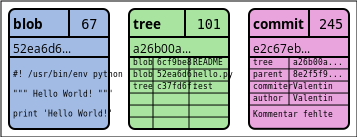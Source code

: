 <?xml version="1.0" encoding="UTF-8"?>
<dia:diagram xmlns:dia="http://www.lysator.liu.se/~alla/dia/">
  <dia:layer name="BG Frame" visible="true">
    <dia:object type="Standard - Box" version="0" id="O0">
      <dia:attribute name="obj_pos">
        <dia:point val="0,0"/>
      </dia:attribute>
      <dia:attribute name="obj_bb">
        <dia:rectangle val="-5.877e-039,-5.877e-039;17.8,6.8"/>
      </dia:attribute>
      <dia:attribute name="elem_corner">
        <dia:point val="0,0"/>
      </dia:attribute>
      <dia:attribute name="elem_width">
        <dia:real val="17.8"/>
      </dia:attribute>
      <dia:attribute name="elem_height">
        <dia:real val="6.8"/>
      </dia:attribute>
      <dia:attribute name="border_width">
        <dia:real val="1.175e-038"/>
      </dia:attribute>
      <dia:attribute name="show_background">
        <dia:boolean val="false"/>
      </dia:attribute>
    </dia:object>
  </dia:layer>
  <dia:layer name="Diagrams" visible="true" active="true">
    <dia:object type="Standard - Box" version="0" id="O1">
      <dia:attribute name="obj_pos">
        <dia:point val="0.4,0.4"/>
      </dia:attribute>
      <dia:attribute name="obj_bb">
        <dia:rectangle val="0.35,0.35;5.45,6.45"/>
      </dia:attribute>
      <dia:attribute name="elem_corner">
        <dia:point val="0.4,0.4"/>
      </dia:attribute>
      <dia:attribute name="elem_width">
        <dia:real val="5"/>
      </dia:attribute>
      <dia:attribute name="elem_height">
        <dia:real val="6"/>
      </dia:attribute>
      <dia:attribute name="border_width">
        <dia:real val="0.1"/>
      </dia:attribute>
      <dia:attribute name="inner_color">
        <dia:color val="#a1bbe5"/>
      </dia:attribute>
      <dia:attribute name="show_background">
        <dia:boolean val="true"/>
      </dia:attribute>
      <dia:attribute name="corner_radius">
        <dia:real val="0.3"/>
      </dia:attribute>
    </dia:object>
    <dia:object type="Standard - Box" version="0" id="O2">
      <dia:attribute name="obj_pos">
        <dia:point val="6.4,0.4"/>
      </dia:attribute>
      <dia:attribute name="obj_bb">
        <dia:rectangle val="6.35,0.35;11.45,6.45"/>
      </dia:attribute>
      <dia:attribute name="elem_corner">
        <dia:point val="6.4,0.4"/>
      </dia:attribute>
      <dia:attribute name="elem_width">
        <dia:real val="5"/>
      </dia:attribute>
      <dia:attribute name="elem_height">
        <dia:real val="6"/>
      </dia:attribute>
      <dia:attribute name="border_width">
        <dia:real val="0.1"/>
      </dia:attribute>
      <dia:attribute name="inner_color">
        <dia:color val="#a9e5a1"/>
      </dia:attribute>
      <dia:attribute name="show_background">
        <dia:boolean val="true"/>
      </dia:attribute>
      <dia:attribute name="corner_radius">
        <dia:real val="0.3"/>
      </dia:attribute>
    </dia:object>
    <dia:object type="Standard - Box" version="0" id="O3">
      <dia:attribute name="obj_pos">
        <dia:point val="12.4,0.4"/>
      </dia:attribute>
      <dia:attribute name="obj_bb">
        <dia:rectangle val="12.35,0.35;17.45,6.441"/>
      </dia:attribute>
      <dia:attribute name="elem_corner">
        <dia:point val="12.4,0.4"/>
      </dia:attribute>
      <dia:attribute name="elem_width">
        <dia:real val="5"/>
      </dia:attribute>
      <dia:attribute name="elem_height">
        <dia:real val="5.991"/>
      </dia:attribute>
      <dia:attribute name="border_width">
        <dia:real val="0.1"/>
      </dia:attribute>
      <dia:attribute name="inner_color">
        <dia:color val="#e9a4de"/>
      </dia:attribute>
      <dia:attribute name="show_background">
        <dia:boolean val="true"/>
      </dia:attribute>
      <dia:attribute name="corner_radius">
        <dia:real val="0.3"/>
      </dia:attribute>
    </dia:object>
    <dia:object type="Standard - Text" version="1" id="O4">
      <dia:attribute name="obj_pos">
        <dia:point val="0.6,1.4"/>
      </dia:attribute>
      <dia:attribute name="obj_bb">
        <dia:rectangle val="0.6,0.675;2.083,1.597"/>
      </dia:attribute>
      <dia:attribute name="text">
        <dia:composite type="text">
          <dia:attribute name="string">
            <dia:string>#blob#</dia:string>
          </dia:attribute>
          <dia:attribute name="font">
            <dia:font family="Open Sans" style="80" name="Courier"/>
          </dia:attribute>
          <dia:attribute name="height">
            <dia:real val="0.847"/>
          </dia:attribute>
          <dia:attribute name="pos">
            <dia:point val="0.6,1.4"/>
          </dia:attribute>
          <dia:attribute name="color">
            <dia:color val="#000000"/>
          </dia:attribute>
          <dia:attribute name="alignment">
            <dia:enum val="0"/>
          </dia:attribute>
        </dia:composite>
      </dia:attribute>
      <dia:attribute name="valign">
        <dia:enum val="3"/>
      </dia:attribute>
    </dia:object>
    <dia:object type="Standard - Text" version="1" id="O5">
      <dia:attribute name="obj_pos">
        <dia:point val="6.6,1.4"/>
      </dia:attribute>
      <dia:attribute name="obj_bb">
        <dia:rectangle val="6.6,0.675;8.002,1.597"/>
      </dia:attribute>
      <dia:attribute name="text">
        <dia:composite type="text">
          <dia:attribute name="string">
            <dia:string>#tree#</dia:string>
          </dia:attribute>
          <dia:attribute name="font">
            <dia:font family="Open Sans" style="80" name="Courier"/>
          </dia:attribute>
          <dia:attribute name="height">
            <dia:real val="0.847"/>
          </dia:attribute>
          <dia:attribute name="pos">
            <dia:point val="6.6,1.4"/>
          </dia:attribute>
          <dia:attribute name="color">
            <dia:color val="#000000"/>
          </dia:attribute>
          <dia:attribute name="alignment">
            <dia:enum val="0"/>
          </dia:attribute>
        </dia:composite>
      </dia:attribute>
      <dia:attribute name="valign">
        <dia:enum val="3"/>
      </dia:attribute>
    </dia:object>
    <dia:object type="Standard - Text" version="1" id="O6">
      <dia:attribute name="obj_pos">
        <dia:point val="12.6,1.4"/>
      </dia:attribute>
      <dia:attribute name="obj_bb">
        <dia:rectangle val="12.6,0.675;15.2,1.597"/>
      </dia:attribute>
      <dia:attribute name="text">
        <dia:composite type="text">
          <dia:attribute name="string">
            <dia:string>#commit#</dia:string>
          </dia:attribute>
          <dia:attribute name="font">
            <dia:font family="Open Sans" style="80" name="Courier"/>
          </dia:attribute>
          <dia:attribute name="height">
            <dia:real val="0.847"/>
          </dia:attribute>
          <dia:attribute name="pos">
            <dia:point val="12.6,1.4"/>
          </dia:attribute>
          <dia:attribute name="color">
            <dia:color val="#000000"/>
          </dia:attribute>
          <dia:attribute name="alignment">
            <dia:enum val="0"/>
          </dia:attribute>
        </dia:composite>
      </dia:attribute>
      <dia:attribute name="valign">
        <dia:enum val="3"/>
      </dia:attribute>
    </dia:object>
    <dia:object type="Standard - Line" version="0" id="O7">
      <dia:attribute name="obj_pos">
        <dia:point val="3.4,1.8"/>
      </dia:attribute>
      <dia:attribute name="obj_bb">
        <dia:rectangle val="3.35,0.35;3.45,1.85"/>
      </dia:attribute>
      <dia:attribute name="conn_endpoints">
        <dia:point val="3.4,1.8"/>
        <dia:point val="3.4,0.4"/>
      </dia:attribute>
      <dia:attribute name="numcp">
        <dia:int val="1"/>
      </dia:attribute>
    </dia:object>
    <dia:object type="Standard - Line" version="0" id="O8">
      <dia:attribute name="obj_pos">
        <dia:point val="6.4,1.8"/>
      </dia:attribute>
      <dia:attribute name="obj_bb">
        <dia:rectangle val="6.35,1.75;11.45,1.85"/>
      </dia:attribute>
      <dia:attribute name="conn_endpoints">
        <dia:point val="6.4,1.8"/>
        <dia:point val="11.4,1.8"/>
      </dia:attribute>
      <dia:attribute name="numcp">
        <dia:int val="1"/>
      </dia:attribute>
    </dia:object>
    <dia:object type="Standard - Line" version="0" id="O9">
      <dia:attribute name="obj_pos">
        <dia:point val="0.4,1.8"/>
      </dia:attribute>
      <dia:attribute name="obj_bb">
        <dia:rectangle val="0.35,1.75;5.45,1.85"/>
      </dia:attribute>
      <dia:attribute name="conn_endpoints">
        <dia:point val="0.4,1.8"/>
        <dia:point val="5.4,1.8"/>
      </dia:attribute>
      <dia:attribute name="numcp">
        <dia:int val="1"/>
      </dia:attribute>
    </dia:object>
    <dia:object type="Standard - Line" version="0" id="O10">
      <dia:attribute name="obj_pos">
        <dia:point val="12.4,1.8"/>
      </dia:attribute>
      <dia:attribute name="obj_bb">
        <dia:rectangle val="12.35,1.75;17.45,1.85"/>
      </dia:attribute>
      <dia:attribute name="conn_endpoints">
        <dia:point val="12.4,1.8"/>
        <dia:point val="17.4,1.8"/>
      </dia:attribute>
      <dia:attribute name="numcp">
        <dia:int val="1"/>
      </dia:attribute>
    </dia:object>
    <dia:object type="Standard - Line" version="0" id="O11">
      <dia:attribute name="obj_pos">
        <dia:point val="9.2,1.8"/>
      </dia:attribute>
      <dia:attribute name="obj_bb">
        <dia:rectangle val="9.15,0.35;9.25,1.85"/>
      </dia:attribute>
      <dia:attribute name="conn_endpoints">
        <dia:point val="9.2,1.8"/>
        <dia:point val="9.2,0.4"/>
      </dia:attribute>
      <dia:attribute name="numcp">
        <dia:int val="1"/>
      </dia:attribute>
    </dia:object>
    <dia:object type="Standard - Line" version="0" id="O12">
      <dia:attribute name="obj_pos">
        <dia:point val="15.4,1.8"/>
      </dia:attribute>
      <dia:attribute name="obj_bb">
        <dia:rectangle val="15.35,0.35;15.45,1.85"/>
      </dia:attribute>
      <dia:attribute name="conn_endpoints">
        <dia:point val="15.4,1.8"/>
        <dia:point val="15.4,0.4"/>
      </dia:attribute>
      <dia:attribute name="numcp">
        <dia:int val="1"/>
      </dia:attribute>
    </dia:object>
    <dia:object type="Standard - Text" version="1" id="O13">
      <dia:attribute name="obj_pos">
        <dia:point val="4.017,1.4"/>
      </dia:attribute>
      <dia:attribute name="obj_bb">
        <dia:rectangle val="4.017,0.818;4.692,1.528"/>
      </dia:attribute>
      <dia:attribute name="text">
        <dia:composite type="text">
          <dia:attribute name="string">
            <dia:string>#67#</dia:string>
          </dia:attribute>
          <dia:attribute name="font">
            <dia:font family="Inconsolata" style="0" name="Courier"/>
          </dia:attribute>
          <dia:attribute name="height">
            <dia:real val="0.847"/>
          </dia:attribute>
          <dia:attribute name="pos">
            <dia:point val="4.017,1.4"/>
          </dia:attribute>
          <dia:attribute name="color">
            <dia:color val="#000000"/>
          </dia:attribute>
          <dia:attribute name="alignment">
            <dia:enum val="0"/>
          </dia:attribute>
        </dia:composite>
      </dia:attribute>
      <dia:attribute name="valign">
        <dia:enum val="3"/>
      </dia:attribute>
    </dia:object>
    <dia:object type="Standard - Text" version="1" id="O14">
      <dia:attribute name="obj_pos">
        <dia:point val="0.6,3.8"/>
      </dia:attribute>
      <dia:attribute name="obj_bb">
        <dia:rectangle val="0.6,3.47;4.945,5.846"/>
      </dia:attribute>
      <dia:attribute name="text">
        <dia:composite type="text">
          <dia:attribute name="string">
            <dia:string>##! /usr/bin/env python

""" Hello World! """

print 'Hello World!'#</dia:string>
          </dia:attribute>
          <dia:attribute name="font">
            <dia:font family="Inconsolata" style="0" name="Courier"/>
          </dia:attribute>
          <dia:attribute name="height">
            <dia:real val="0.494"/>
          </dia:attribute>
          <dia:attribute name="pos">
            <dia:point val="0.6,3.8"/>
          </dia:attribute>
          <dia:attribute name="color">
            <dia:color val="#000000"/>
          </dia:attribute>
          <dia:attribute name="alignment">
            <dia:enum val="0"/>
          </dia:attribute>
        </dia:composite>
      </dia:attribute>
      <dia:attribute name="valign">
        <dia:enum val="3"/>
      </dia:attribute>
    </dia:object>
    <dia:object type="Standard - Line" version="0" id="O15">
      <dia:attribute name="obj_pos">
        <dia:point val="0.4,2.8"/>
      </dia:attribute>
      <dia:attribute name="obj_bb">
        <dia:rectangle val="0.35,2.75;5.45,2.85"/>
      </dia:attribute>
      <dia:attribute name="conn_endpoints">
        <dia:point val="0.4,2.8"/>
        <dia:point val="5.4,2.8"/>
      </dia:attribute>
      <dia:attribute name="numcp">
        <dia:int val="1"/>
      </dia:attribute>
    </dia:object>
    <dia:object type="Standard - Text" version="1" id="O16">
      <dia:attribute name="obj_pos">
        <dia:point val="0.6,2.6"/>
      </dia:attribute>
      <dia:attribute name="obj_bb">
        <dia:rectangle val="0.6,1.968;3.458,2.772"/>
      </dia:attribute>
      <dia:attribute name="text">
        <dia:composite type="text">
          <dia:attribute name="string">
            <dia:string>#52ea6d6...#</dia:string>
          </dia:attribute>
          <dia:attribute name="font">
            <dia:font family="Open Sans" style="0" name="Courier"/>
          </dia:attribute>
          <dia:attribute name="height">
            <dia:real val="0.741"/>
          </dia:attribute>
          <dia:attribute name="pos">
            <dia:point val="0.6,2.6"/>
          </dia:attribute>
          <dia:attribute name="color">
            <dia:color val="#000000"/>
          </dia:attribute>
          <dia:attribute name="alignment">
            <dia:enum val="0"/>
          </dia:attribute>
        </dia:composite>
      </dia:attribute>
      <dia:attribute name="valign">
        <dia:enum val="3"/>
      </dia:attribute>
    </dia:object>
    <dia:object type="Standard - Line" version="0" id="O17">
      <dia:attribute name="obj_pos">
        <dia:point val="6.4,2.8"/>
      </dia:attribute>
      <dia:attribute name="obj_bb">
        <dia:rectangle val="6.35,2.75;11.45,2.85"/>
      </dia:attribute>
      <dia:attribute name="conn_endpoints">
        <dia:point val="6.4,2.8"/>
        <dia:point val="11.4,2.8"/>
      </dia:attribute>
      <dia:attribute name="numcp">
        <dia:int val="1"/>
      </dia:attribute>
    </dia:object>
    <dia:object type="Standard - Line" version="0" id="O18">
      <dia:attribute name="obj_pos">
        <dia:point val="12.4,2.8"/>
      </dia:attribute>
      <dia:attribute name="obj_bb">
        <dia:rectangle val="12.35,2.75;17.45,2.85"/>
      </dia:attribute>
      <dia:attribute name="conn_endpoints">
        <dia:point val="12.4,2.8"/>
        <dia:point val="17.4,2.8"/>
      </dia:attribute>
      <dia:attribute name="numcp">
        <dia:int val="1"/>
      </dia:attribute>
    </dia:object>
    <dia:object type="Standard - Text" version="1" id="O19">
      <dia:attribute name="obj_pos">
        <dia:point val="6.6,2.6"/>
      </dia:attribute>
      <dia:attribute name="obj_bb">
        <dia:rectangle val="6.6,1.968;9.455,2.772"/>
      </dia:attribute>
      <dia:attribute name="text">
        <dia:composite type="text">
          <dia:attribute name="string">
            <dia:string>#a26b00a...#</dia:string>
          </dia:attribute>
          <dia:attribute name="font">
            <dia:font family="Open Sans" style="0" name="Courier"/>
          </dia:attribute>
          <dia:attribute name="height">
            <dia:real val="0.741"/>
          </dia:attribute>
          <dia:attribute name="pos">
            <dia:point val="6.6,2.6"/>
          </dia:attribute>
          <dia:attribute name="color">
            <dia:color val="#000000"/>
          </dia:attribute>
          <dia:attribute name="alignment">
            <dia:enum val="0"/>
          </dia:attribute>
        </dia:composite>
      </dia:attribute>
      <dia:attribute name="valign">
        <dia:enum val="3"/>
      </dia:attribute>
    </dia:object>
    <dia:object type="Standard - Text" version="1" id="O20">
      <dia:attribute name="obj_pos">
        <dia:point val="12.6,2.6"/>
      </dia:attribute>
      <dia:attribute name="obj_bb">
        <dia:rectangle val="12.6,1.968;15.402,2.772"/>
      </dia:attribute>
      <dia:attribute name="text">
        <dia:composite type="text">
          <dia:attribute name="string">
            <dia:string>#e2c67eb...#</dia:string>
          </dia:attribute>
          <dia:attribute name="font">
            <dia:font family="Open Sans" style="0" name="Courier"/>
          </dia:attribute>
          <dia:attribute name="height">
            <dia:real val="0.741"/>
          </dia:attribute>
          <dia:attribute name="pos">
            <dia:point val="12.6,2.6"/>
          </dia:attribute>
          <dia:attribute name="color">
            <dia:color val="#000000"/>
          </dia:attribute>
          <dia:attribute name="alignment">
            <dia:enum val="0"/>
          </dia:attribute>
        </dia:composite>
      </dia:attribute>
      <dia:attribute name="valign">
        <dia:enum val="3"/>
      </dia:attribute>
    </dia:object>
    <dia:object type="Standard - Line" version="0" id="O21">
      <dia:attribute name="obj_pos">
        <dia:point val="6.4,3.4"/>
      </dia:attribute>
      <dia:attribute name="obj_bb">
        <dia:rectangle val="6.375,3.375;11.425,3.425"/>
      </dia:attribute>
      <dia:attribute name="conn_endpoints">
        <dia:point val="6.4,3.4"/>
        <dia:point val="11.4,3.4"/>
      </dia:attribute>
      <dia:attribute name="numcp">
        <dia:int val="1"/>
      </dia:attribute>
      <dia:attribute name="line_width">
        <dia:real val="0.05"/>
      </dia:attribute>
      <dia:connections>
        <dia:connection handle="0" to="O2" connection="3"/>
        <dia:connection handle="1" to="O2" connection="4"/>
      </dia:connections>
    </dia:object>
    <dia:object type="Standard - Line" version="0" id="O22">
      <dia:attribute name="obj_pos">
        <dia:point val="6.4,4"/>
      </dia:attribute>
      <dia:attribute name="obj_bb">
        <dia:rectangle val="6.375,3.975;11.425,4.025"/>
      </dia:attribute>
      <dia:attribute name="conn_endpoints">
        <dia:point val="6.4,4"/>
        <dia:point val="11.4,4"/>
      </dia:attribute>
      <dia:attribute name="numcp">
        <dia:int val="1"/>
      </dia:attribute>
      <dia:attribute name="line_width">
        <dia:real val="0.05"/>
      </dia:attribute>
    </dia:object>
    <dia:object type="Standard - Text" version="1" id="O23">
      <dia:attribute name="obj_pos">
        <dia:point val="6.6,4.4"/>
      </dia:attribute>
      <dia:attribute name="obj_bb">
        <dia:rectangle val="6.6,4.07;7.39,4.47"/>
      </dia:attribute>
      <dia:attribute name="text">
        <dia:composite type="text">
          <dia:attribute name="string">
            <dia:string>#tree#</dia:string>
          </dia:attribute>
          <dia:attribute name="font">
            <dia:font family="Inconsolata" style="0" name="Courier"/>
          </dia:attribute>
          <dia:attribute name="height">
            <dia:real val="0.494"/>
          </dia:attribute>
          <dia:attribute name="pos">
            <dia:point val="6.6,4.4"/>
          </dia:attribute>
          <dia:attribute name="color">
            <dia:color val="#000000"/>
          </dia:attribute>
          <dia:attribute name="alignment">
            <dia:enum val="0"/>
          </dia:attribute>
        </dia:composite>
      </dia:attribute>
      <dia:attribute name="valign">
        <dia:enum val="3"/>
      </dia:attribute>
    </dia:object>
    <dia:object type="Standard - Line" version="0" id="O24">
      <dia:attribute name="obj_pos">
        <dia:point val="6.4,4.6"/>
      </dia:attribute>
      <dia:attribute name="obj_bb">
        <dia:rectangle val="6.375,4.575;11.425,4.625"/>
      </dia:attribute>
      <dia:attribute name="conn_endpoints">
        <dia:point val="6.4,4.6"/>
        <dia:point val="11.4,4.6"/>
      </dia:attribute>
      <dia:attribute name="numcp">
        <dia:int val="1"/>
      </dia:attribute>
      <dia:attribute name="line_width">
        <dia:real val="0.05"/>
      </dia:attribute>
    </dia:object>
    <dia:object type="Standard - Text" version="1" id="O25">
      <dia:attribute name="obj_pos">
        <dia:point val="6.6,3.2"/>
      </dia:attribute>
      <dia:attribute name="obj_bb">
        <dia:rectangle val="6.6,2.87;7.39,3.27"/>
      </dia:attribute>
      <dia:attribute name="text">
        <dia:composite type="text">
          <dia:attribute name="string">
            <dia:string>#blob#</dia:string>
          </dia:attribute>
          <dia:attribute name="font">
            <dia:font family="Inconsolata" style="0" name="Courier"/>
          </dia:attribute>
          <dia:attribute name="height">
            <dia:real val="0.494"/>
          </dia:attribute>
          <dia:attribute name="pos">
            <dia:point val="6.6,3.2"/>
          </dia:attribute>
          <dia:attribute name="color">
            <dia:color val="#000000"/>
          </dia:attribute>
          <dia:attribute name="alignment">
            <dia:enum val="0"/>
          </dia:attribute>
        </dia:composite>
      </dia:attribute>
      <dia:attribute name="valign">
        <dia:enum val="3"/>
      </dia:attribute>
    </dia:object>
    <dia:object type="Standard - Line" version="0" id="O26">
      <dia:attribute name="obj_pos">
        <dia:point val="6.4,5.2"/>
      </dia:attribute>
      <dia:attribute name="obj_bb">
        <dia:rectangle val="6.375,5.175;11.425,5.225"/>
      </dia:attribute>
      <dia:attribute name="conn_endpoints">
        <dia:point val="6.4,5.2"/>
        <dia:point val="11.4,5.2"/>
      </dia:attribute>
      <dia:attribute name="numcp">
        <dia:int val="1"/>
      </dia:attribute>
      <dia:attribute name="line_width">
        <dia:real val="0.05"/>
      </dia:attribute>
    </dia:object>
    <dia:object type="Standard - Text" version="1" id="O27">
      <dia:attribute name="obj_pos">
        <dia:point val="6.6,3.8"/>
      </dia:attribute>
      <dia:attribute name="obj_bb">
        <dia:rectangle val="6.6,3.47;7.39,3.87"/>
      </dia:attribute>
      <dia:attribute name="text">
        <dia:composite type="text">
          <dia:attribute name="string">
            <dia:string>#blob#</dia:string>
          </dia:attribute>
          <dia:attribute name="font">
            <dia:font family="Inconsolata" style="0" name="Courier"/>
          </dia:attribute>
          <dia:attribute name="height">
            <dia:real val="0.494"/>
          </dia:attribute>
          <dia:attribute name="pos">
            <dia:point val="6.6,3.8"/>
          </dia:attribute>
          <dia:attribute name="color">
            <dia:color val="#000000"/>
          </dia:attribute>
          <dia:attribute name="alignment">
            <dia:enum val="0"/>
          </dia:attribute>
        </dia:composite>
      </dia:attribute>
      <dia:attribute name="valign">
        <dia:enum val="3"/>
      </dia:attribute>
    </dia:object>
    <dia:object type="Standard - Line" version="0" id="O28">
      <dia:attribute name="obj_pos">
        <dia:point val="6.4,5.8"/>
      </dia:attribute>
      <dia:attribute name="obj_bb">
        <dia:rectangle val="6.375,5.775;11.425,5.825"/>
      </dia:attribute>
      <dia:attribute name="conn_endpoints">
        <dia:point val="6.4,5.8"/>
        <dia:point val="11.4,5.8"/>
      </dia:attribute>
      <dia:attribute name="numcp">
        <dia:int val="1"/>
      </dia:attribute>
      <dia:attribute name="line_width">
        <dia:real val="0.05"/>
      </dia:attribute>
    </dia:object>
    <dia:object type="Standard - Line" version="0" id="O29">
      <dia:attribute name="obj_pos">
        <dia:point val="7.6,6.4"/>
      </dia:attribute>
      <dia:attribute name="obj_bb">
        <dia:rectangle val="7.575,2.775;7.625,6.425"/>
      </dia:attribute>
      <dia:attribute name="conn_endpoints">
        <dia:point val="7.6,6.4"/>
        <dia:point val="7.6,2.8"/>
      </dia:attribute>
      <dia:attribute name="numcp">
        <dia:int val="1"/>
      </dia:attribute>
      <dia:attribute name="line_width">
        <dia:real val="0.05"/>
      </dia:attribute>
    </dia:object>
    <dia:object type="Standard - Line" version="0" id="O30">
      <dia:attribute name="obj_pos">
        <dia:point val="9.4,6.4"/>
      </dia:attribute>
      <dia:attribute name="obj_bb">
        <dia:rectangle val="9.375,2.775;9.425,6.425"/>
      </dia:attribute>
      <dia:attribute name="conn_endpoints">
        <dia:point val="9.4,6.4"/>
        <dia:point val="9.4,2.8"/>
      </dia:attribute>
      <dia:attribute name="numcp">
        <dia:int val="1"/>
      </dia:attribute>
      <dia:attribute name="line_width">
        <dia:real val="0.05"/>
      </dia:attribute>
    </dia:object>
    <dia:object type="Standard - Text" version="1" id="O31">
      <dia:attribute name="obj_pos">
        <dia:point val="7.8,3.2"/>
      </dia:attribute>
      <dia:attribute name="obj_bb">
        <dia:rectangle val="7.8,2.87;9.38,3.27"/>
      </dia:attribute>
      <dia:attribute name="text">
        <dia:composite type="text">
          <dia:attribute name="string">
            <dia:string>#6cf9be8.#</dia:string>
          </dia:attribute>
          <dia:attribute name="font">
            <dia:font family="Inconsolata" style="0" name="Courier"/>
          </dia:attribute>
          <dia:attribute name="height">
            <dia:real val="0.494"/>
          </dia:attribute>
          <dia:attribute name="pos">
            <dia:point val="7.8,3.2"/>
          </dia:attribute>
          <dia:attribute name="color">
            <dia:color val="#000000"/>
          </dia:attribute>
          <dia:attribute name="alignment">
            <dia:enum val="0"/>
          </dia:attribute>
        </dia:composite>
      </dia:attribute>
      <dia:attribute name="valign">
        <dia:enum val="3"/>
      </dia:attribute>
    </dia:object>
    <dia:object type="Standard - Text" version="1" id="O32">
      <dia:attribute name="obj_pos">
        <dia:point val="7.8,3.8"/>
      </dia:attribute>
      <dia:attribute name="obj_bb">
        <dia:rectangle val="7.8,3.47;9.38,3.87"/>
      </dia:attribute>
      <dia:attribute name="text">
        <dia:composite type="text">
          <dia:attribute name="string">
            <dia:string>#52ea6d6.#</dia:string>
          </dia:attribute>
          <dia:attribute name="font">
            <dia:font family="Inconsolata" style="0" name="Courier"/>
          </dia:attribute>
          <dia:attribute name="height">
            <dia:real val="0.494"/>
          </dia:attribute>
          <dia:attribute name="pos">
            <dia:point val="7.8,3.8"/>
          </dia:attribute>
          <dia:attribute name="color">
            <dia:color val="#000000"/>
          </dia:attribute>
          <dia:attribute name="alignment">
            <dia:enum val="0"/>
          </dia:attribute>
        </dia:composite>
      </dia:attribute>
      <dia:attribute name="valign">
        <dia:enum val="3"/>
      </dia:attribute>
    </dia:object>
    <dia:object type="Standard - Text" version="1" id="O33">
      <dia:attribute name="obj_pos">
        <dia:point val="7.8,4.4"/>
      </dia:attribute>
      <dia:attribute name="obj_bb">
        <dia:rectangle val="7.8,4.07;9.38,4.47"/>
      </dia:attribute>
      <dia:attribute name="text">
        <dia:composite type="text">
          <dia:attribute name="string">
            <dia:string>#c37fd6f.#</dia:string>
          </dia:attribute>
          <dia:attribute name="font">
            <dia:font family="Inconsolata" style="0" name="Courier"/>
          </dia:attribute>
          <dia:attribute name="height">
            <dia:real val="0.494"/>
          </dia:attribute>
          <dia:attribute name="pos">
            <dia:point val="7.8,4.4"/>
          </dia:attribute>
          <dia:attribute name="color">
            <dia:color val="#000000"/>
          </dia:attribute>
          <dia:attribute name="alignment">
            <dia:enum val="0"/>
          </dia:attribute>
        </dia:composite>
      </dia:attribute>
      <dia:attribute name="valign">
        <dia:enum val="3"/>
      </dia:attribute>
    </dia:object>
    <dia:object type="Standard - Text" version="1" id="O34">
      <dia:attribute name="obj_pos">
        <dia:point val="9.6,3.8"/>
      </dia:attribute>
      <dia:attribute name="obj_bb">
        <dia:rectangle val="9.6,3.47;11.18,3.87"/>
      </dia:attribute>
      <dia:attribute name="text">
        <dia:composite type="text">
          <dia:attribute name="string">
            <dia:string>#hello.py#</dia:string>
          </dia:attribute>
          <dia:attribute name="font">
            <dia:font family="Inconsolata" style="0" name="Courier"/>
          </dia:attribute>
          <dia:attribute name="height">
            <dia:real val="0.494"/>
          </dia:attribute>
          <dia:attribute name="pos">
            <dia:point val="9.6,3.8"/>
          </dia:attribute>
          <dia:attribute name="color">
            <dia:color val="#000000"/>
          </dia:attribute>
          <dia:attribute name="alignment">
            <dia:enum val="0"/>
          </dia:attribute>
        </dia:composite>
      </dia:attribute>
      <dia:attribute name="valign">
        <dia:enum val="3"/>
      </dia:attribute>
    </dia:object>
    <dia:object type="Standard - Text" version="1" id="O35">
      <dia:attribute name="obj_pos">
        <dia:point val="9.6,4.4"/>
      </dia:attribute>
      <dia:attribute name="obj_bb">
        <dia:rectangle val="9.6,4.07;10.39,4.47"/>
      </dia:attribute>
      <dia:attribute name="text">
        <dia:composite type="text">
          <dia:attribute name="string">
            <dia:string>#test#</dia:string>
          </dia:attribute>
          <dia:attribute name="font">
            <dia:font family="Inconsolata" style="0" name="Courier"/>
          </dia:attribute>
          <dia:attribute name="height">
            <dia:real val="0.494"/>
          </dia:attribute>
          <dia:attribute name="pos">
            <dia:point val="9.6,4.4"/>
          </dia:attribute>
          <dia:attribute name="color">
            <dia:color val="#000000"/>
          </dia:attribute>
          <dia:attribute name="alignment">
            <dia:enum val="0"/>
          </dia:attribute>
        </dia:composite>
      </dia:attribute>
      <dia:attribute name="valign">
        <dia:enum val="3"/>
      </dia:attribute>
    </dia:object>
    <dia:object type="Standard - Text" version="1" id="O36">
      <dia:attribute name="obj_pos">
        <dia:point val="9.6,3.2"/>
      </dia:attribute>
      <dia:attribute name="obj_bb">
        <dia:rectangle val="9.6,2.87;10.785,3.27"/>
      </dia:attribute>
      <dia:attribute name="text">
        <dia:composite type="text">
          <dia:attribute name="string">
            <dia:string>#README#</dia:string>
          </dia:attribute>
          <dia:attribute name="font">
            <dia:font family="Inconsolata" style="0" name="Courier"/>
          </dia:attribute>
          <dia:attribute name="height">
            <dia:real val="0.494"/>
          </dia:attribute>
          <dia:attribute name="pos">
            <dia:point val="9.6,3.2"/>
          </dia:attribute>
          <dia:attribute name="color">
            <dia:color val="#000000"/>
          </dia:attribute>
          <dia:attribute name="alignment">
            <dia:enum val="0"/>
          </dia:attribute>
        </dia:composite>
      </dia:attribute>
      <dia:attribute name="valign">
        <dia:enum val="3"/>
      </dia:attribute>
    </dia:object>
    <dia:object type="Standard - Line" version="0" id="O37">
      <dia:attribute name="obj_pos">
        <dia:point val="12.4,3.396"/>
      </dia:attribute>
      <dia:attribute name="obj_bb">
        <dia:rectangle val="12.375,3.371;17.425,3.421"/>
      </dia:attribute>
      <dia:attribute name="conn_endpoints">
        <dia:point val="12.4,3.396"/>
        <dia:point val="17.4,3.396"/>
      </dia:attribute>
      <dia:attribute name="numcp">
        <dia:int val="1"/>
      </dia:attribute>
      <dia:attribute name="line_width">
        <dia:real val="0.05"/>
      </dia:attribute>
      <dia:connections>
        <dia:connection handle="0" to="O3" connection="3"/>
        <dia:connection handle="1" to="O3" connection="4"/>
      </dia:connections>
    </dia:object>
    <dia:object type="Standard - Line" version="0" id="O38">
      <dia:attribute name="obj_pos">
        <dia:point val="12.4,4"/>
      </dia:attribute>
      <dia:attribute name="obj_bb">
        <dia:rectangle val="12.375,3.975;17.425,4.025"/>
      </dia:attribute>
      <dia:attribute name="conn_endpoints">
        <dia:point val="12.4,4"/>
        <dia:point val="17.4,4"/>
      </dia:attribute>
      <dia:attribute name="numcp">
        <dia:int val="1"/>
      </dia:attribute>
      <dia:attribute name="line_width">
        <dia:real val="0.05"/>
      </dia:attribute>
    </dia:object>
    <dia:object type="Standard - Line" version="0" id="O39">
      <dia:attribute name="obj_pos">
        <dia:point val="12.4,4.6"/>
      </dia:attribute>
      <dia:attribute name="obj_bb">
        <dia:rectangle val="12.375,4.575;17.425,4.625"/>
      </dia:attribute>
      <dia:attribute name="conn_endpoints">
        <dia:point val="12.4,4.6"/>
        <dia:point val="17.4,4.6"/>
      </dia:attribute>
      <dia:attribute name="numcp">
        <dia:int val="1"/>
      </dia:attribute>
      <dia:attribute name="line_width">
        <dia:real val="0.05"/>
      </dia:attribute>
    </dia:object>
    <dia:object type="Standard - Line" version="0" id="O40">
      <dia:attribute name="obj_pos">
        <dia:point val="12.4,5.2"/>
      </dia:attribute>
      <dia:attribute name="obj_bb">
        <dia:rectangle val="12.375,5.175;17.425,5.225"/>
      </dia:attribute>
      <dia:attribute name="conn_endpoints">
        <dia:point val="12.4,5.2"/>
        <dia:point val="17.4,5.2"/>
      </dia:attribute>
      <dia:attribute name="numcp">
        <dia:int val="1"/>
      </dia:attribute>
      <dia:attribute name="line_width">
        <dia:real val="0.05"/>
      </dia:attribute>
    </dia:object>
    <dia:object type="Standard - Line" version="0" id="O41">
      <dia:attribute name="obj_pos">
        <dia:point val="14.4,5.2"/>
      </dia:attribute>
      <dia:attribute name="obj_bb">
        <dia:rectangle val="14.375,2.775;14.425,5.225"/>
      </dia:attribute>
      <dia:attribute name="conn_endpoints">
        <dia:point val="14.4,5.2"/>
        <dia:point val="14.4,2.8"/>
      </dia:attribute>
      <dia:attribute name="numcp">
        <dia:int val="1"/>
      </dia:attribute>
      <dia:attribute name="line_width">
        <dia:real val="0.05"/>
      </dia:attribute>
    </dia:object>
    <dia:object type="Standard - Text" version="1" id="O42">
      <dia:attribute name="obj_pos">
        <dia:point val="12.6,3.2"/>
      </dia:attribute>
      <dia:attribute name="obj_bb">
        <dia:rectangle val="12.6,2.87;13.39,3.27"/>
      </dia:attribute>
      <dia:attribute name="text">
        <dia:composite type="text">
          <dia:attribute name="string">
            <dia:string>#tree#</dia:string>
          </dia:attribute>
          <dia:attribute name="font">
            <dia:font family="Inconsolata" style="0" name="Courier"/>
          </dia:attribute>
          <dia:attribute name="height">
            <dia:real val="0.494"/>
          </dia:attribute>
          <dia:attribute name="pos">
            <dia:point val="12.6,3.2"/>
          </dia:attribute>
          <dia:attribute name="color">
            <dia:color val="#000000"/>
          </dia:attribute>
          <dia:attribute name="alignment">
            <dia:enum val="0"/>
          </dia:attribute>
        </dia:composite>
      </dia:attribute>
      <dia:attribute name="valign">
        <dia:enum val="3"/>
      </dia:attribute>
    </dia:object>
    <dia:object type="Standard - Text" version="1" id="O43">
      <dia:attribute name="obj_pos">
        <dia:point val="12.6,3.8"/>
      </dia:attribute>
      <dia:attribute name="obj_bb">
        <dia:rectangle val="12.6,3.47;13.785,3.87"/>
      </dia:attribute>
      <dia:attribute name="text">
        <dia:composite type="text">
          <dia:attribute name="string">
            <dia:string>#parent#</dia:string>
          </dia:attribute>
          <dia:attribute name="font">
            <dia:font family="Inconsolata" style="0" name="Courier"/>
          </dia:attribute>
          <dia:attribute name="height">
            <dia:real val="0.494"/>
          </dia:attribute>
          <dia:attribute name="pos">
            <dia:point val="12.6,3.8"/>
          </dia:attribute>
          <dia:attribute name="color">
            <dia:color val="#000000"/>
          </dia:attribute>
          <dia:attribute name="alignment">
            <dia:enum val="0"/>
          </dia:attribute>
        </dia:composite>
      </dia:attribute>
      <dia:attribute name="valign">
        <dia:enum val="3"/>
      </dia:attribute>
    </dia:object>
    <dia:object type="Standard - Text" version="1" id="O44">
      <dia:attribute name="obj_pos">
        <dia:point val="12.6,4.4"/>
      </dia:attribute>
      <dia:attribute name="obj_bb">
        <dia:rectangle val="12.6,4.07;14.18,4.47"/>
      </dia:attribute>
      <dia:attribute name="text">
        <dia:composite type="text">
          <dia:attribute name="string">
            <dia:string>#commiter#</dia:string>
          </dia:attribute>
          <dia:attribute name="font">
            <dia:font family="Inconsolata" style="0" name="Courier"/>
          </dia:attribute>
          <dia:attribute name="height">
            <dia:real val="0.494"/>
          </dia:attribute>
          <dia:attribute name="pos">
            <dia:point val="12.6,4.4"/>
          </dia:attribute>
          <dia:attribute name="color">
            <dia:color val="#000000"/>
          </dia:attribute>
          <dia:attribute name="alignment">
            <dia:enum val="0"/>
          </dia:attribute>
        </dia:composite>
      </dia:attribute>
      <dia:attribute name="valign">
        <dia:enum val="3"/>
      </dia:attribute>
    </dia:object>
    <dia:object type="Standard - Text" version="1" id="O45">
      <dia:attribute name="obj_pos">
        <dia:point val="12.6,5"/>
      </dia:attribute>
      <dia:attribute name="obj_bb">
        <dia:rectangle val="12.6,4.67;13.785,5.07"/>
      </dia:attribute>
      <dia:attribute name="text">
        <dia:composite type="text">
          <dia:attribute name="string">
            <dia:string>#author#</dia:string>
          </dia:attribute>
          <dia:attribute name="font">
            <dia:font family="Inconsolata" style="0" name="Courier"/>
          </dia:attribute>
          <dia:attribute name="height">
            <dia:real val="0.494"/>
          </dia:attribute>
          <dia:attribute name="pos">
            <dia:point val="12.6,5"/>
          </dia:attribute>
          <dia:attribute name="color">
            <dia:color val="#000000"/>
          </dia:attribute>
          <dia:attribute name="alignment">
            <dia:enum val="0"/>
          </dia:attribute>
        </dia:composite>
      </dia:attribute>
      <dia:attribute name="valign">
        <dia:enum val="3"/>
      </dia:attribute>
    </dia:object>
    <dia:object type="Standard - Text" version="1" id="O46">
      <dia:attribute name="obj_pos">
        <dia:point val="12.6,5.8"/>
      </dia:attribute>
      <dia:attribute name="obj_bb">
        <dia:rectangle val="12.6,5.47;15.76,5.87"/>
      </dia:attribute>
      <dia:attribute name="text">
        <dia:composite type="text">
          <dia:attribute name="string">
            <dia:string>#Kommentar fehlte#</dia:string>
          </dia:attribute>
          <dia:attribute name="font">
            <dia:font family="Inconsolata" style="0" name="Courier"/>
          </dia:attribute>
          <dia:attribute name="height">
            <dia:real val="0.494"/>
          </dia:attribute>
          <dia:attribute name="pos">
            <dia:point val="12.6,5.8"/>
          </dia:attribute>
          <dia:attribute name="color">
            <dia:color val="#000000"/>
          </dia:attribute>
          <dia:attribute name="alignment">
            <dia:enum val="0"/>
          </dia:attribute>
        </dia:composite>
      </dia:attribute>
      <dia:attribute name="valign">
        <dia:enum val="3"/>
      </dia:attribute>
    </dia:object>
    <dia:object type="Standard - Text" version="1" id="O47">
      <dia:attribute name="obj_pos">
        <dia:point val="14.6,3.2"/>
      </dia:attribute>
      <dia:attribute name="obj_bb">
        <dia:rectangle val="14.6,2.87;16.575,3.27"/>
      </dia:attribute>
      <dia:attribute name="text">
        <dia:composite type="text">
          <dia:attribute name="string">
            <dia:string>#a26b00a...#</dia:string>
          </dia:attribute>
          <dia:attribute name="font">
            <dia:font family="Inconsolata" style="0" name="Courier"/>
          </dia:attribute>
          <dia:attribute name="height">
            <dia:real val="0.494"/>
          </dia:attribute>
          <dia:attribute name="pos">
            <dia:point val="14.6,3.2"/>
          </dia:attribute>
          <dia:attribute name="color">
            <dia:color val="#000000"/>
          </dia:attribute>
          <dia:attribute name="alignment">
            <dia:enum val="0"/>
          </dia:attribute>
        </dia:composite>
      </dia:attribute>
      <dia:attribute name="valign">
        <dia:enum val="3"/>
      </dia:attribute>
    </dia:object>
    <dia:object type="Standard - Text" version="1" id="O48">
      <dia:attribute name="obj_pos">
        <dia:point val="14.6,3.8"/>
      </dia:attribute>
      <dia:attribute name="obj_bb">
        <dia:rectangle val="14.6,3.47;16.575,4.364"/>
      </dia:attribute>
      <dia:attribute name="text">
        <dia:composite type="text">
          <dia:attribute name="string">
            <dia:string>#8e2f5f9...
#</dia:string>
          </dia:attribute>
          <dia:attribute name="font">
            <dia:font family="Inconsolata" style="0" name="Courier"/>
          </dia:attribute>
          <dia:attribute name="height">
            <dia:real val="0.494"/>
          </dia:attribute>
          <dia:attribute name="pos">
            <dia:point val="14.6,3.8"/>
          </dia:attribute>
          <dia:attribute name="color">
            <dia:color val="#000000"/>
          </dia:attribute>
          <dia:attribute name="alignment">
            <dia:enum val="0"/>
          </dia:attribute>
        </dia:composite>
      </dia:attribute>
      <dia:attribute name="valign">
        <dia:enum val="3"/>
      </dia:attribute>
    </dia:object>
    <dia:object type="Standard - Text" version="1" id="O49">
      <dia:attribute name="obj_pos">
        <dia:point val="14.6,4.4"/>
      </dia:attribute>
      <dia:attribute name="obj_bb">
        <dia:rectangle val="14.6,4.07;16.18,4.47"/>
      </dia:attribute>
      <dia:attribute name="text">
        <dia:composite type="text">
          <dia:attribute name="string">
            <dia:string>#Valentin#</dia:string>
          </dia:attribute>
          <dia:attribute name="font">
            <dia:font family="Inconsolata" style="0" name="Courier"/>
          </dia:attribute>
          <dia:attribute name="height">
            <dia:real val="0.494"/>
          </dia:attribute>
          <dia:attribute name="pos">
            <dia:point val="14.6,4.4"/>
          </dia:attribute>
          <dia:attribute name="color">
            <dia:color val="#000000"/>
          </dia:attribute>
          <dia:attribute name="alignment">
            <dia:enum val="0"/>
          </dia:attribute>
        </dia:composite>
      </dia:attribute>
      <dia:attribute name="valign">
        <dia:enum val="3"/>
      </dia:attribute>
    </dia:object>
    <dia:object type="Standard - Text" version="1" id="O50">
      <dia:attribute name="obj_pos">
        <dia:point val="14.6,5"/>
      </dia:attribute>
      <dia:attribute name="obj_bb">
        <dia:rectangle val="14.6,4.67;16.18,5.07"/>
      </dia:attribute>
      <dia:attribute name="text">
        <dia:composite type="text">
          <dia:attribute name="string">
            <dia:string>#Valentin#</dia:string>
          </dia:attribute>
          <dia:attribute name="font">
            <dia:font family="Inconsolata" style="0" name="Courier"/>
          </dia:attribute>
          <dia:attribute name="height">
            <dia:real val="0.494"/>
          </dia:attribute>
          <dia:attribute name="pos">
            <dia:point val="14.6,5"/>
          </dia:attribute>
          <dia:attribute name="color">
            <dia:color val="#000000"/>
          </dia:attribute>
          <dia:attribute name="alignment">
            <dia:enum val="0"/>
          </dia:attribute>
        </dia:composite>
      </dia:attribute>
      <dia:attribute name="valign">
        <dia:enum val="3"/>
      </dia:attribute>
    </dia:object>
    <dia:object type="Standard - Text" version="1" id="O51">
      <dia:attribute name="obj_pos">
        <dia:point val="15.9,1.4"/>
      </dia:attribute>
      <dia:attribute name="obj_bb">
        <dia:rectangle val="15.9,0.818;16.913,1.528"/>
      </dia:attribute>
      <dia:attribute name="text">
        <dia:composite type="text">
          <dia:attribute name="string">
            <dia:string>#245#</dia:string>
          </dia:attribute>
          <dia:attribute name="font">
            <dia:font family="Inconsolata" style="0" name="Courier"/>
          </dia:attribute>
          <dia:attribute name="height">
            <dia:real val="0.847"/>
          </dia:attribute>
          <dia:attribute name="pos">
            <dia:point val="15.9,1.4"/>
          </dia:attribute>
          <dia:attribute name="color">
            <dia:color val="#000000"/>
          </dia:attribute>
          <dia:attribute name="alignment">
            <dia:enum val="0"/>
          </dia:attribute>
        </dia:composite>
      </dia:attribute>
      <dia:attribute name="valign">
        <dia:enum val="3"/>
      </dia:attribute>
    </dia:object>
    <dia:object type="Standard - Text" version="1" id="O52">
      <dia:attribute name="obj_pos">
        <dia:point val="9.783,1.4"/>
      </dia:attribute>
      <dia:attribute name="obj_bb">
        <dia:rectangle val="9.783,0.818;10.795,1.528"/>
      </dia:attribute>
      <dia:attribute name="text">
        <dia:composite type="text">
          <dia:attribute name="string">
            <dia:string>#101#</dia:string>
          </dia:attribute>
          <dia:attribute name="font">
            <dia:font family="Inconsolata" style="0" name="Courier"/>
          </dia:attribute>
          <dia:attribute name="height">
            <dia:real val="0.847"/>
          </dia:attribute>
          <dia:attribute name="pos">
            <dia:point val="9.783,1.4"/>
          </dia:attribute>
          <dia:attribute name="color">
            <dia:color val="#000000"/>
          </dia:attribute>
          <dia:attribute name="alignment">
            <dia:enum val="0"/>
          </dia:attribute>
        </dia:composite>
      </dia:attribute>
      <dia:attribute name="valign">
        <dia:enum val="3"/>
      </dia:attribute>
    </dia:object>
  </dia:layer>
</dia:diagram>

